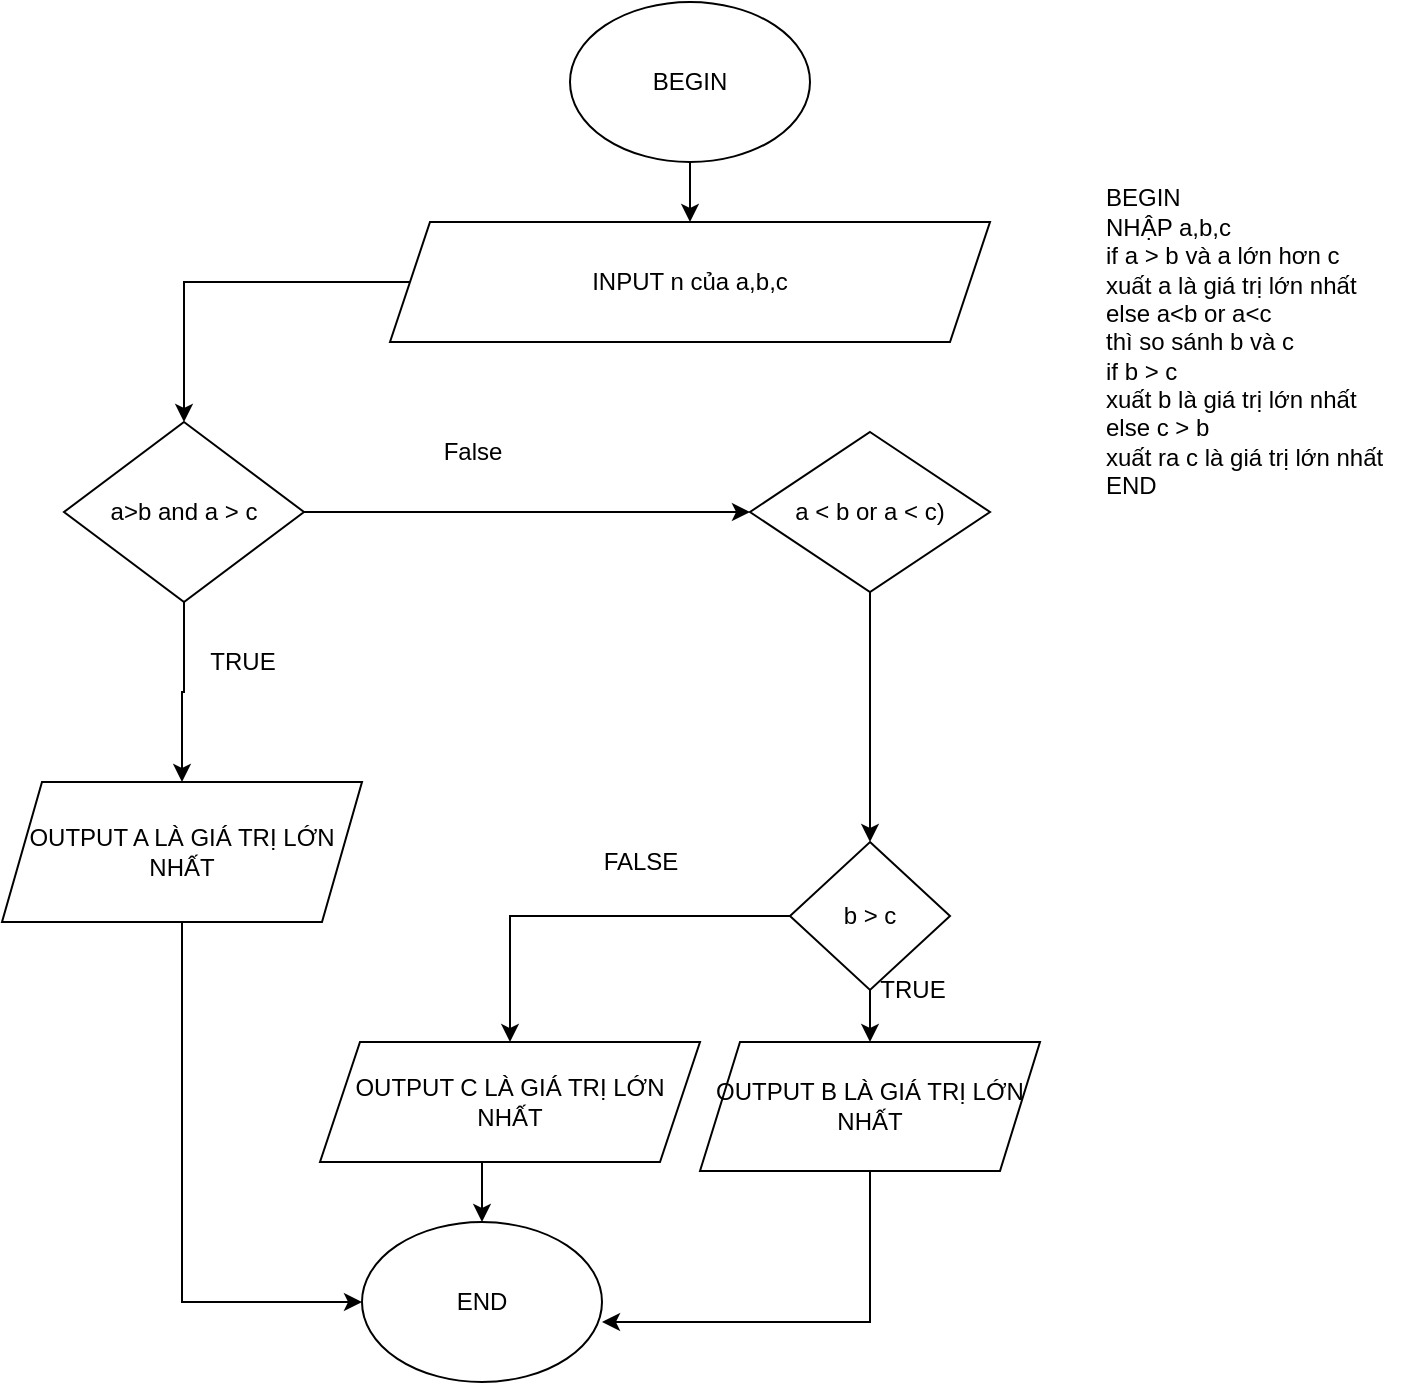 <mxfile version="13.9.9" type="device"><diagram id="C5RBs43oDa-KdzZeNtuy" name="Page-1"><mxGraphModel dx="1205" dy="687" grid="1" gridSize="10" guides="1" tooltips="1" connect="1" arrows="1" fold="1" page="1" pageScale="1" pageWidth="827" pageHeight="1169" math="0" shadow="0"><root><mxCell id="WIyWlLk6GJQsqaUBKTNV-0"/><mxCell id="WIyWlLk6GJQsqaUBKTNV-1" parent="WIyWlLk6GJQsqaUBKTNV-0"/><mxCell id="9WamsdaNXvPYjdz3NiEH-3" value="" style="edgeStyle=orthogonalEdgeStyle;rounded=0;orthogonalLoop=1;jettySize=auto;html=1;" edge="1" parent="WIyWlLk6GJQsqaUBKTNV-1" source="9WamsdaNXvPYjdz3NiEH-0" target="9WamsdaNXvPYjdz3NiEH-2"><mxGeometry relative="1" as="geometry"/></mxCell><mxCell id="9WamsdaNXvPYjdz3NiEH-0" value="BEGIN" style="ellipse;whiteSpace=wrap;html=1;" vertex="1" parent="WIyWlLk6GJQsqaUBKTNV-1"><mxGeometry x="354" y="20" width="120" height="80" as="geometry"/></mxCell><mxCell id="9WamsdaNXvPYjdz3NiEH-1" value="END" style="ellipse;whiteSpace=wrap;html=1;" vertex="1" parent="WIyWlLk6GJQsqaUBKTNV-1"><mxGeometry x="250" y="630" width="120" height="80" as="geometry"/></mxCell><mxCell id="9WamsdaNXvPYjdz3NiEH-5" style="edgeStyle=orthogonalEdgeStyle;rounded=0;orthogonalLoop=1;jettySize=auto;html=1;entryX=0.5;entryY=0;entryDx=0;entryDy=0;" edge="1" parent="WIyWlLk6GJQsqaUBKTNV-1" source="9WamsdaNXvPYjdz3NiEH-2" target="9WamsdaNXvPYjdz3NiEH-4"><mxGeometry relative="1" as="geometry"/></mxCell><mxCell id="9WamsdaNXvPYjdz3NiEH-2" value="INPUT n của a,b,c" style="shape=parallelogram;perimeter=parallelogramPerimeter;whiteSpace=wrap;html=1;fixedSize=1;" vertex="1" parent="WIyWlLk6GJQsqaUBKTNV-1"><mxGeometry x="264" y="130" width="300" height="60" as="geometry"/></mxCell><mxCell id="9WamsdaNXvPYjdz3NiEH-13" style="edgeStyle=orthogonalEdgeStyle;rounded=0;orthogonalLoop=1;jettySize=auto;html=1;exitX=0.5;exitY=1;exitDx=0;exitDy=0;entryX=0.5;entryY=0;entryDx=0;entryDy=0;" edge="1" parent="WIyWlLk6GJQsqaUBKTNV-1" source="9WamsdaNXvPYjdz3NiEH-4" target="9WamsdaNXvPYjdz3NiEH-12"><mxGeometry relative="1" as="geometry"/></mxCell><mxCell id="9WamsdaNXvPYjdz3NiEH-15" style="edgeStyle=orthogonalEdgeStyle;rounded=0;orthogonalLoop=1;jettySize=auto;html=1;exitX=1;exitY=0.5;exitDx=0;exitDy=0;" edge="1" parent="WIyWlLk6GJQsqaUBKTNV-1" source="9WamsdaNXvPYjdz3NiEH-4" target="9WamsdaNXvPYjdz3NiEH-7"><mxGeometry relative="1" as="geometry"/></mxCell><mxCell id="9WamsdaNXvPYjdz3NiEH-4" value="a&amp;gt;b and a &amp;gt; c" style="rhombus;whiteSpace=wrap;html=1;" vertex="1" parent="WIyWlLk6GJQsqaUBKTNV-1"><mxGeometry x="101" y="230" width="120" height="90" as="geometry"/></mxCell><mxCell id="9WamsdaNXvPYjdz3NiEH-28" style="edgeStyle=orthogonalEdgeStyle;rounded=0;orthogonalLoop=1;jettySize=auto;html=1;exitX=0.5;exitY=1;exitDx=0;exitDy=0;entryX=0.5;entryY=0;entryDx=0;entryDy=0;" edge="1" parent="WIyWlLk6GJQsqaUBKTNV-1" source="9WamsdaNXvPYjdz3NiEH-7" target="9WamsdaNXvPYjdz3NiEH-11"><mxGeometry relative="1" as="geometry"/></mxCell><mxCell id="9WamsdaNXvPYjdz3NiEH-7" value="a &amp;lt; b or a &amp;lt; c)" style="rhombus;whiteSpace=wrap;html=1;" vertex="1" parent="WIyWlLk6GJQsqaUBKTNV-1"><mxGeometry x="444" y="235" width="120" height="80" as="geometry"/></mxCell><mxCell id="9WamsdaNXvPYjdz3NiEH-18" style="edgeStyle=orthogonalEdgeStyle;rounded=0;orthogonalLoop=1;jettySize=auto;html=1;exitX=0.5;exitY=1;exitDx=0;exitDy=0;entryX=0.5;entryY=0;entryDx=0;entryDy=0;" edge="1" parent="WIyWlLk6GJQsqaUBKTNV-1" source="9WamsdaNXvPYjdz3NiEH-11" target="9WamsdaNXvPYjdz3NiEH-17"><mxGeometry relative="1" as="geometry"/></mxCell><mxCell id="9WamsdaNXvPYjdz3NiEH-24" style="edgeStyle=orthogonalEdgeStyle;rounded=0;orthogonalLoop=1;jettySize=auto;html=1;exitX=0;exitY=0.5;exitDx=0;exitDy=0;entryX=0.5;entryY=0;entryDx=0;entryDy=0;" edge="1" parent="WIyWlLk6GJQsqaUBKTNV-1" source="9WamsdaNXvPYjdz3NiEH-11" target="9WamsdaNXvPYjdz3NiEH-21"><mxGeometry relative="1" as="geometry"/></mxCell><mxCell id="9WamsdaNXvPYjdz3NiEH-11" value="b &amp;gt; c" style="rhombus;whiteSpace=wrap;html=1;" vertex="1" parent="WIyWlLk6GJQsqaUBKTNV-1"><mxGeometry x="464" y="440" width="80" height="74" as="geometry"/></mxCell><mxCell id="9WamsdaNXvPYjdz3NiEH-22" style="edgeStyle=orthogonalEdgeStyle;rounded=0;orthogonalLoop=1;jettySize=auto;html=1;exitX=0.5;exitY=1;exitDx=0;exitDy=0;entryX=0;entryY=0.5;entryDx=0;entryDy=0;" edge="1" parent="WIyWlLk6GJQsqaUBKTNV-1" source="9WamsdaNXvPYjdz3NiEH-12" target="9WamsdaNXvPYjdz3NiEH-1"><mxGeometry relative="1" as="geometry"/></mxCell><mxCell id="9WamsdaNXvPYjdz3NiEH-12" value="OUTPUT A LÀ GIÁ TRỊ LỚN NHẤT" style="shape=parallelogram;perimeter=parallelogramPerimeter;whiteSpace=wrap;html=1;fixedSize=1;" vertex="1" parent="WIyWlLk6GJQsqaUBKTNV-1"><mxGeometry x="70" y="410" width="180" height="70" as="geometry"/></mxCell><mxCell id="9WamsdaNXvPYjdz3NiEH-14" value="TRUE&lt;br&gt;" style="text;html=1;align=center;verticalAlign=middle;resizable=0;points=[];autosize=1;" vertex="1" parent="WIyWlLk6GJQsqaUBKTNV-1"><mxGeometry x="165" y="340" width="50" height="20" as="geometry"/></mxCell><mxCell id="9WamsdaNXvPYjdz3NiEH-16" value="False&lt;br&gt;" style="text;html=1;align=center;verticalAlign=middle;resizable=0;points=[];autosize=1;" vertex="1" parent="WIyWlLk6GJQsqaUBKTNV-1"><mxGeometry x="280" y="235" width="50" height="20" as="geometry"/></mxCell><mxCell id="9WamsdaNXvPYjdz3NiEH-23" style="edgeStyle=orthogonalEdgeStyle;rounded=0;orthogonalLoop=1;jettySize=auto;html=1;exitX=0.5;exitY=1;exitDx=0;exitDy=0;entryX=1;entryY=0.625;entryDx=0;entryDy=0;entryPerimeter=0;" edge="1" parent="WIyWlLk6GJQsqaUBKTNV-1" source="9WamsdaNXvPYjdz3NiEH-17" target="9WamsdaNXvPYjdz3NiEH-1"><mxGeometry relative="1" as="geometry"/></mxCell><mxCell id="9WamsdaNXvPYjdz3NiEH-17" value="OUTPUT B LÀ GIÁ TRỊ LỚN NHẤT" style="shape=parallelogram;perimeter=parallelogramPerimeter;whiteSpace=wrap;html=1;fixedSize=1;" vertex="1" parent="WIyWlLk6GJQsqaUBKTNV-1"><mxGeometry x="419" y="540" width="170" height="64.5" as="geometry"/></mxCell><mxCell id="9WamsdaNXvPYjdz3NiEH-19" value="TRUE" style="text;html=1;align=center;verticalAlign=middle;resizable=0;points=[];autosize=1;" vertex="1" parent="WIyWlLk6GJQsqaUBKTNV-1"><mxGeometry x="500" y="504" width="50" height="20" as="geometry"/></mxCell><mxCell id="9WamsdaNXvPYjdz3NiEH-25" style="edgeStyle=orthogonalEdgeStyle;rounded=0;orthogonalLoop=1;jettySize=auto;html=1;exitX=0.5;exitY=1;exitDx=0;exitDy=0;entryX=0.5;entryY=0;entryDx=0;entryDy=0;" edge="1" parent="WIyWlLk6GJQsqaUBKTNV-1" source="9WamsdaNXvPYjdz3NiEH-21" target="9WamsdaNXvPYjdz3NiEH-1"><mxGeometry relative="1" as="geometry"/></mxCell><mxCell id="9WamsdaNXvPYjdz3NiEH-21" value="OUTPUT C LÀ GIÁ TRỊ LỚN NHẤT" style="shape=parallelogram;perimeter=parallelogramPerimeter;whiteSpace=wrap;html=1;fixedSize=1;" vertex="1" parent="WIyWlLk6GJQsqaUBKTNV-1"><mxGeometry x="229" y="540" width="190" height="60" as="geometry"/></mxCell><mxCell id="9WamsdaNXvPYjdz3NiEH-26" value="FALSE" style="text;html=1;align=center;verticalAlign=middle;resizable=0;points=[];autosize=1;" vertex="1" parent="WIyWlLk6GJQsqaUBKTNV-1"><mxGeometry x="364" y="440" width="50" height="20" as="geometry"/></mxCell><mxCell id="9WamsdaNXvPYjdz3NiEH-29" value="BEGIN&lt;br&gt;NHẬP a,b,c&lt;br&gt;if a &amp;gt; b và a lớn hơn c&lt;br&gt;xuất a là giá trị lớn nhất&lt;br&gt;else a&amp;lt;b or a&amp;lt;c&lt;br&gt;thì so sánh b và c&amp;nbsp;&lt;br&gt;if b &amp;gt; c&amp;nbsp;&lt;br&gt;xuất b là giá trị lớn nhất&lt;br&gt;else c &amp;gt; b&lt;br&gt;xuất ra c là giá trị lớn nhất&lt;br&gt;END" style="text;html=1;align=left;verticalAlign=middle;resizable=0;points=[];autosize=1;" vertex="1" parent="WIyWlLk6GJQsqaUBKTNV-1"><mxGeometry x="620" y="110" width="150" height="160" as="geometry"/></mxCell></root></mxGraphModel></diagram></mxfile>